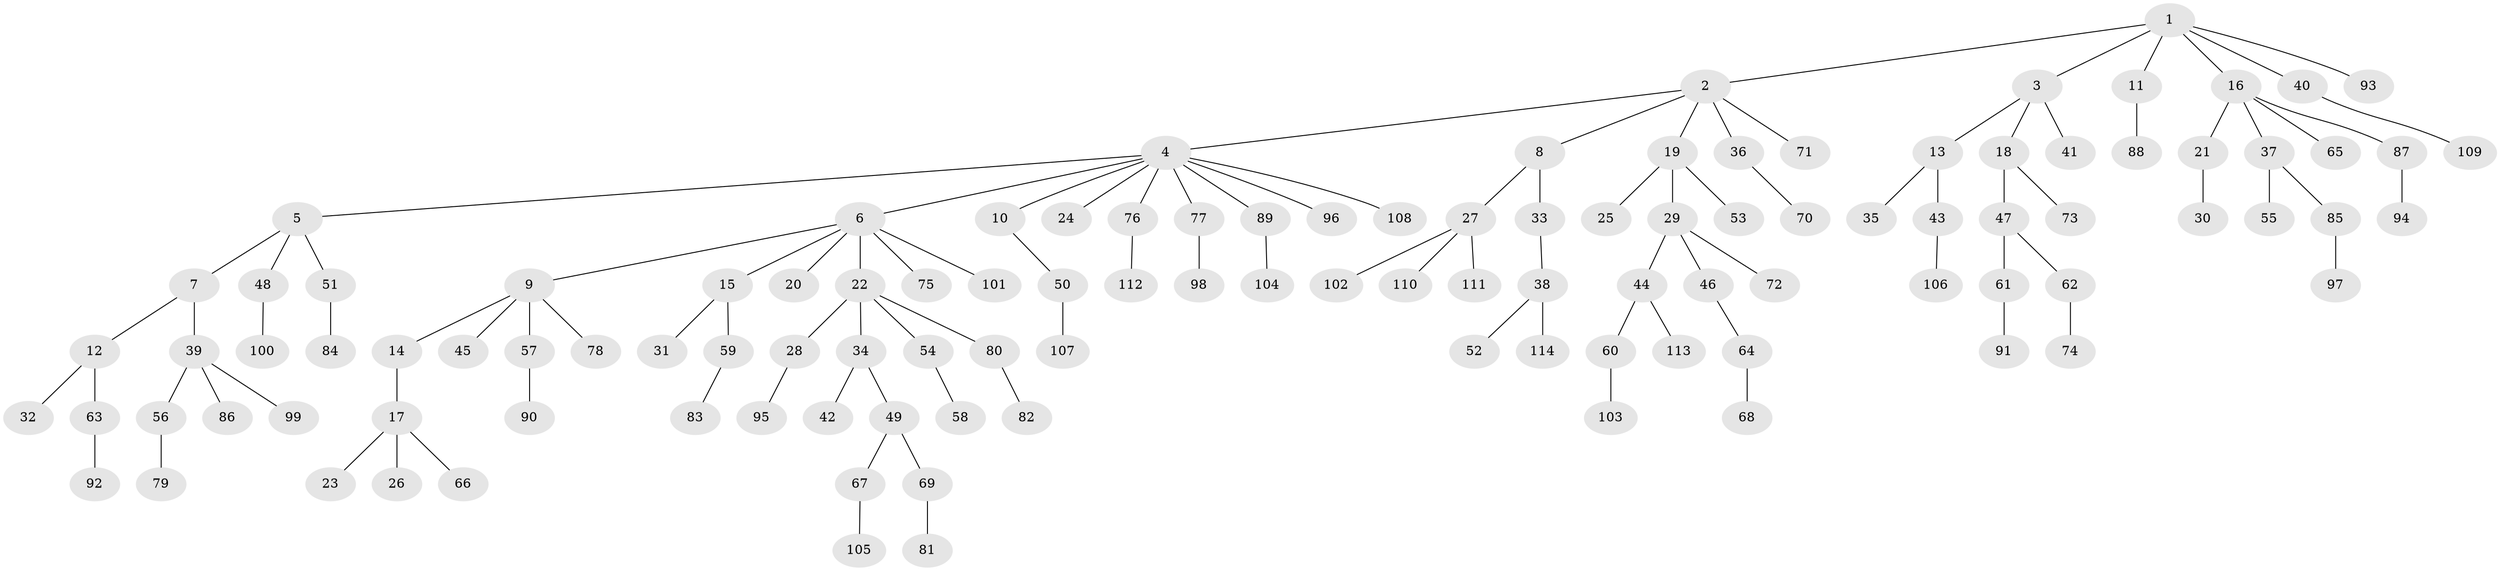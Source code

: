 // Generated by graph-tools (version 1.1) at 2025/11/02/27/25 16:11:28]
// undirected, 114 vertices, 113 edges
graph export_dot {
graph [start="1"]
  node [color=gray90,style=filled];
  1;
  2;
  3;
  4;
  5;
  6;
  7;
  8;
  9;
  10;
  11;
  12;
  13;
  14;
  15;
  16;
  17;
  18;
  19;
  20;
  21;
  22;
  23;
  24;
  25;
  26;
  27;
  28;
  29;
  30;
  31;
  32;
  33;
  34;
  35;
  36;
  37;
  38;
  39;
  40;
  41;
  42;
  43;
  44;
  45;
  46;
  47;
  48;
  49;
  50;
  51;
  52;
  53;
  54;
  55;
  56;
  57;
  58;
  59;
  60;
  61;
  62;
  63;
  64;
  65;
  66;
  67;
  68;
  69;
  70;
  71;
  72;
  73;
  74;
  75;
  76;
  77;
  78;
  79;
  80;
  81;
  82;
  83;
  84;
  85;
  86;
  87;
  88;
  89;
  90;
  91;
  92;
  93;
  94;
  95;
  96;
  97;
  98;
  99;
  100;
  101;
  102;
  103;
  104;
  105;
  106;
  107;
  108;
  109;
  110;
  111;
  112;
  113;
  114;
  1 -- 2;
  1 -- 3;
  1 -- 11;
  1 -- 16;
  1 -- 40;
  1 -- 93;
  2 -- 4;
  2 -- 8;
  2 -- 19;
  2 -- 36;
  2 -- 71;
  3 -- 13;
  3 -- 18;
  3 -- 41;
  4 -- 5;
  4 -- 6;
  4 -- 10;
  4 -- 24;
  4 -- 76;
  4 -- 77;
  4 -- 89;
  4 -- 96;
  4 -- 108;
  5 -- 7;
  5 -- 48;
  5 -- 51;
  6 -- 9;
  6 -- 15;
  6 -- 20;
  6 -- 22;
  6 -- 75;
  6 -- 101;
  7 -- 12;
  7 -- 39;
  8 -- 27;
  8 -- 33;
  9 -- 14;
  9 -- 45;
  9 -- 57;
  9 -- 78;
  10 -- 50;
  11 -- 88;
  12 -- 32;
  12 -- 63;
  13 -- 35;
  13 -- 43;
  14 -- 17;
  15 -- 31;
  15 -- 59;
  16 -- 21;
  16 -- 37;
  16 -- 65;
  16 -- 87;
  17 -- 23;
  17 -- 26;
  17 -- 66;
  18 -- 47;
  18 -- 73;
  19 -- 25;
  19 -- 29;
  19 -- 53;
  21 -- 30;
  22 -- 28;
  22 -- 34;
  22 -- 54;
  22 -- 80;
  27 -- 102;
  27 -- 110;
  27 -- 111;
  28 -- 95;
  29 -- 44;
  29 -- 46;
  29 -- 72;
  33 -- 38;
  34 -- 42;
  34 -- 49;
  36 -- 70;
  37 -- 55;
  37 -- 85;
  38 -- 52;
  38 -- 114;
  39 -- 56;
  39 -- 86;
  39 -- 99;
  40 -- 109;
  43 -- 106;
  44 -- 60;
  44 -- 113;
  46 -- 64;
  47 -- 61;
  47 -- 62;
  48 -- 100;
  49 -- 67;
  49 -- 69;
  50 -- 107;
  51 -- 84;
  54 -- 58;
  56 -- 79;
  57 -- 90;
  59 -- 83;
  60 -- 103;
  61 -- 91;
  62 -- 74;
  63 -- 92;
  64 -- 68;
  67 -- 105;
  69 -- 81;
  76 -- 112;
  77 -- 98;
  80 -- 82;
  85 -- 97;
  87 -- 94;
  89 -- 104;
}
